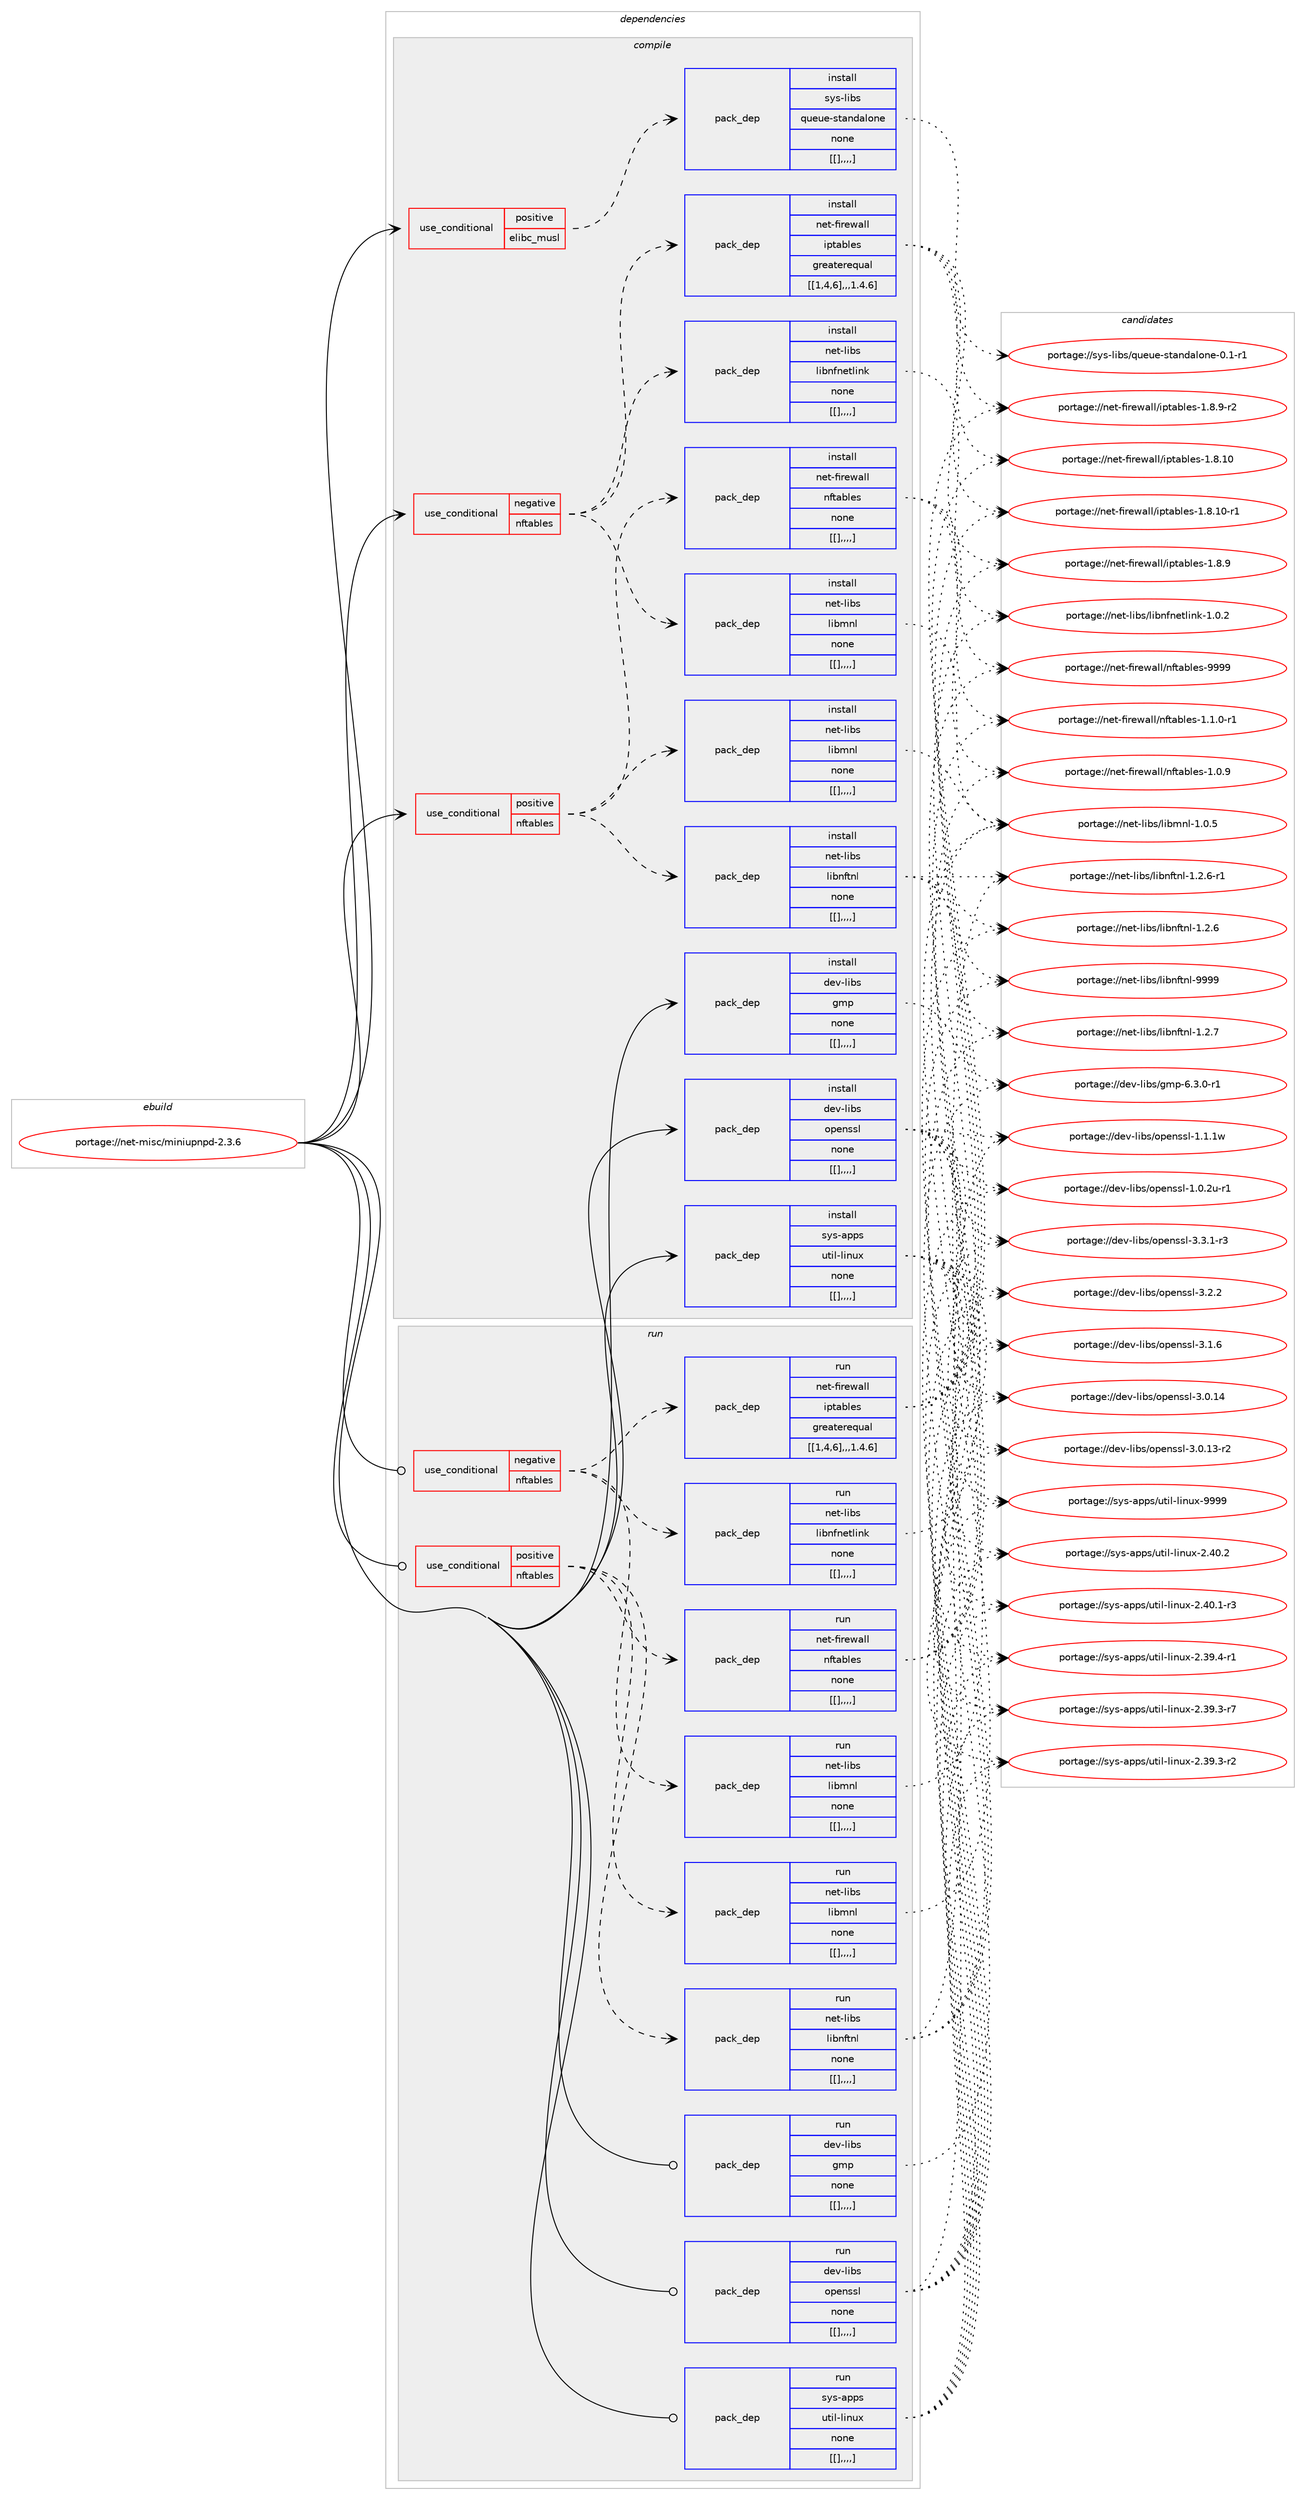 digraph prolog {

# *************
# Graph options
# *************

newrank=true;
concentrate=true;
compound=true;
graph [rankdir=LR,fontname=Helvetica,fontsize=10,ranksep=1.5];#, ranksep=2.5, nodesep=0.2];
edge  [arrowhead=vee];
node  [fontname=Helvetica,fontsize=10];

# **********
# The ebuild
# **********

subgraph cluster_leftcol {
color=gray;
label=<<i>ebuild</i>>;
id [label="portage://net-misc/miniupnpd-2.3.6", color=red, width=4, href="../net-misc/miniupnpd-2.3.6.svg"];
}

# ****************
# The dependencies
# ****************

subgraph cluster_midcol {
color=gray;
label=<<i>dependencies</i>>;
subgraph cluster_compile {
fillcolor="#eeeeee";
style=filled;
label=<<i>compile</i>>;
subgraph cond101893 {
dependency388750 [label=<<TABLE BORDER="0" CELLBORDER="1" CELLSPACING="0" CELLPADDING="4"><TR><TD ROWSPAN="3" CELLPADDING="10">use_conditional</TD></TR><TR><TD>negative</TD></TR><TR><TD>nftables</TD></TR></TABLE>>, shape=none, color=red];
subgraph pack284034 {
dependency388751 [label=<<TABLE BORDER="0" CELLBORDER="1" CELLSPACING="0" CELLPADDING="4" WIDTH="220"><TR><TD ROWSPAN="6" CELLPADDING="30">pack_dep</TD></TR><TR><TD WIDTH="110">install</TD></TR><TR><TD>net-firewall</TD></TR><TR><TD>iptables</TD></TR><TR><TD>greaterequal</TD></TR><TR><TD>[[1,4,6],,,1.4.6]</TD></TR></TABLE>>, shape=none, color=blue];
}
dependency388750:e -> dependency388751:w [weight=20,style="dashed",arrowhead="vee"];
subgraph pack284035 {
dependency388752 [label=<<TABLE BORDER="0" CELLBORDER="1" CELLSPACING="0" CELLPADDING="4" WIDTH="220"><TR><TD ROWSPAN="6" CELLPADDING="30">pack_dep</TD></TR><TR><TD WIDTH="110">install</TD></TR><TR><TD>net-libs</TD></TR><TR><TD>libnfnetlink</TD></TR><TR><TD>none</TD></TR><TR><TD>[[],,,,]</TD></TR></TABLE>>, shape=none, color=blue];
}
dependency388750:e -> dependency388752:w [weight=20,style="dashed",arrowhead="vee"];
subgraph pack284036 {
dependency388753 [label=<<TABLE BORDER="0" CELLBORDER="1" CELLSPACING="0" CELLPADDING="4" WIDTH="220"><TR><TD ROWSPAN="6" CELLPADDING="30">pack_dep</TD></TR><TR><TD WIDTH="110">install</TD></TR><TR><TD>net-libs</TD></TR><TR><TD>libmnl</TD></TR><TR><TD>none</TD></TR><TR><TD>[[],,,,]</TD></TR></TABLE>>, shape=none, color=blue];
}
dependency388750:e -> dependency388753:w [weight=20,style="dashed",arrowhead="vee"];
}
id:e -> dependency388750:w [weight=20,style="solid",arrowhead="vee"];
subgraph cond101894 {
dependency388754 [label=<<TABLE BORDER="0" CELLBORDER="1" CELLSPACING="0" CELLPADDING="4"><TR><TD ROWSPAN="3" CELLPADDING="10">use_conditional</TD></TR><TR><TD>positive</TD></TR><TR><TD>elibc_musl</TD></TR></TABLE>>, shape=none, color=red];
subgraph pack284037 {
dependency388755 [label=<<TABLE BORDER="0" CELLBORDER="1" CELLSPACING="0" CELLPADDING="4" WIDTH="220"><TR><TD ROWSPAN="6" CELLPADDING="30">pack_dep</TD></TR><TR><TD WIDTH="110">install</TD></TR><TR><TD>sys-libs</TD></TR><TR><TD>queue-standalone</TD></TR><TR><TD>none</TD></TR><TR><TD>[[],,,,]</TD></TR></TABLE>>, shape=none, color=blue];
}
dependency388754:e -> dependency388755:w [weight=20,style="dashed",arrowhead="vee"];
}
id:e -> dependency388754:w [weight=20,style="solid",arrowhead="vee"];
subgraph cond101895 {
dependency388756 [label=<<TABLE BORDER="0" CELLBORDER="1" CELLSPACING="0" CELLPADDING="4"><TR><TD ROWSPAN="3" CELLPADDING="10">use_conditional</TD></TR><TR><TD>positive</TD></TR><TR><TD>nftables</TD></TR></TABLE>>, shape=none, color=red];
subgraph pack284038 {
dependency388757 [label=<<TABLE BORDER="0" CELLBORDER="1" CELLSPACING="0" CELLPADDING="4" WIDTH="220"><TR><TD ROWSPAN="6" CELLPADDING="30">pack_dep</TD></TR><TR><TD WIDTH="110">install</TD></TR><TR><TD>net-firewall</TD></TR><TR><TD>nftables</TD></TR><TR><TD>none</TD></TR><TR><TD>[[],,,,]</TD></TR></TABLE>>, shape=none, color=blue];
}
dependency388756:e -> dependency388757:w [weight=20,style="dashed",arrowhead="vee"];
subgraph pack284039 {
dependency388758 [label=<<TABLE BORDER="0" CELLBORDER="1" CELLSPACING="0" CELLPADDING="4" WIDTH="220"><TR><TD ROWSPAN="6" CELLPADDING="30">pack_dep</TD></TR><TR><TD WIDTH="110">install</TD></TR><TR><TD>net-libs</TD></TR><TR><TD>libnftnl</TD></TR><TR><TD>none</TD></TR><TR><TD>[[],,,,]</TD></TR></TABLE>>, shape=none, color=blue];
}
dependency388756:e -> dependency388758:w [weight=20,style="dashed",arrowhead="vee"];
subgraph pack284040 {
dependency388759 [label=<<TABLE BORDER="0" CELLBORDER="1" CELLSPACING="0" CELLPADDING="4" WIDTH="220"><TR><TD ROWSPAN="6" CELLPADDING="30">pack_dep</TD></TR><TR><TD WIDTH="110">install</TD></TR><TR><TD>net-libs</TD></TR><TR><TD>libmnl</TD></TR><TR><TD>none</TD></TR><TR><TD>[[],,,,]</TD></TR></TABLE>>, shape=none, color=blue];
}
dependency388756:e -> dependency388759:w [weight=20,style="dashed",arrowhead="vee"];
}
id:e -> dependency388756:w [weight=20,style="solid",arrowhead="vee"];
subgraph pack284041 {
dependency388760 [label=<<TABLE BORDER="0" CELLBORDER="1" CELLSPACING="0" CELLPADDING="4" WIDTH="220"><TR><TD ROWSPAN="6" CELLPADDING="30">pack_dep</TD></TR><TR><TD WIDTH="110">install</TD></TR><TR><TD>dev-libs</TD></TR><TR><TD>gmp</TD></TR><TR><TD>none</TD></TR><TR><TD>[[],,,,]</TD></TR></TABLE>>, shape=none, color=blue];
}
id:e -> dependency388760:w [weight=20,style="solid",arrowhead="vee"];
subgraph pack284042 {
dependency388761 [label=<<TABLE BORDER="0" CELLBORDER="1" CELLSPACING="0" CELLPADDING="4" WIDTH="220"><TR><TD ROWSPAN="6" CELLPADDING="30">pack_dep</TD></TR><TR><TD WIDTH="110">install</TD></TR><TR><TD>dev-libs</TD></TR><TR><TD>openssl</TD></TR><TR><TD>none</TD></TR><TR><TD>[[],,,,]</TD></TR></TABLE>>, shape=none, color=blue];
}
id:e -> dependency388761:w [weight=20,style="solid",arrowhead="vee"];
subgraph pack284043 {
dependency388762 [label=<<TABLE BORDER="0" CELLBORDER="1" CELLSPACING="0" CELLPADDING="4" WIDTH="220"><TR><TD ROWSPAN="6" CELLPADDING="30">pack_dep</TD></TR><TR><TD WIDTH="110">install</TD></TR><TR><TD>sys-apps</TD></TR><TR><TD>util-linux</TD></TR><TR><TD>none</TD></TR><TR><TD>[[],,,,]</TD></TR></TABLE>>, shape=none, color=blue];
}
id:e -> dependency388762:w [weight=20,style="solid",arrowhead="vee"];
}
subgraph cluster_compileandrun {
fillcolor="#eeeeee";
style=filled;
label=<<i>compile and run</i>>;
}
subgraph cluster_run {
fillcolor="#eeeeee";
style=filled;
label=<<i>run</i>>;
subgraph cond101896 {
dependency388763 [label=<<TABLE BORDER="0" CELLBORDER="1" CELLSPACING="0" CELLPADDING="4"><TR><TD ROWSPAN="3" CELLPADDING="10">use_conditional</TD></TR><TR><TD>negative</TD></TR><TR><TD>nftables</TD></TR></TABLE>>, shape=none, color=red];
subgraph pack284044 {
dependency388764 [label=<<TABLE BORDER="0" CELLBORDER="1" CELLSPACING="0" CELLPADDING="4" WIDTH="220"><TR><TD ROWSPAN="6" CELLPADDING="30">pack_dep</TD></TR><TR><TD WIDTH="110">run</TD></TR><TR><TD>net-firewall</TD></TR><TR><TD>iptables</TD></TR><TR><TD>greaterequal</TD></TR><TR><TD>[[1,4,6],,,1.4.6]</TD></TR></TABLE>>, shape=none, color=blue];
}
dependency388763:e -> dependency388764:w [weight=20,style="dashed",arrowhead="vee"];
subgraph pack284045 {
dependency388765 [label=<<TABLE BORDER="0" CELLBORDER="1" CELLSPACING="0" CELLPADDING="4" WIDTH="220"><TR><TD ROWSPAN="6" CELLPADDING="30">pack_dep</TD></TR><TR><TD WIDTH="110">run</TD></TR><TR><TD>net-libs</TD></TR><TR><TD>libnfnetlink</TD></TR><TR><TD>none</TD></TR><TR><TD>[[],,,,]</TD></TR></TABLE>>, shape=none, color=blue];
}
dependency388763:e -> dependency388765:w [weight=20,style="dashed",arrowhead="vee"];
subgraph pack284046 {
dependency388766 [label=<<TABLE BORDER="0" CELLBORDER="1" CELLSPACING="0" CELLPADDING="4" WIDTH="220"><TR><TD ROWSPAN="6" CELLPADDING="30">pack_dep</TD></TR><TR><TD WIDTH="110">run</TD></TR><TR><TD>net-libs</TD></TR><TR><TD>libmnl</TD></TR><TR><TD>none</TD></TR><TR><TD>[[],,,,]</TD></TR></TABLE>>, shape=none, color=blue];
}
dependency388763:e -> dependency388766:w [weight=20,style="dashed",arrowhead="vee"];
}
id:e -> dependency388763:w [weight=20,style="solid",arrowhead="odot"];
subgraph cond101897 {
dependency388767 [label=<<TABLE BORDER="0" CELLBORDER="1" CELLSPACING="0" CELLPADDING="4"><TR><TD ROWSPAN="3" CELLPADDING="10">use_conditional</TD></TR><TR><TD>positive</TD></TR><TR><TD>nftables</TD></TR></TABLE>>, shape=none, color=red];
subgraph pack284047 {
dependency388768 [label=<<TABLE BORDER="0" CELLBORDER="1" CELLSPACING="0" CELLPADDING="4" WIDTH="220"><TR><TD ROWSPAN="6" CELLPADDING="30">pack_dep</TD></TR><TR><TD WIDTH="110">run</TD></TR><TR><TD>net-firewall</TD></TR><TR><TD>nftables</TD></TR><TR><TD>none</TD></TR><TR><TD>[[],,,,]</TD></TR></TABLE>>, shape=none, color=blue];
}
dependency388767:e -> dependency388768:w [weight=20,style="dashed",arrowhead="vee"];
subgraph pack284048 {
dependency388769 [label=<<TABLE BORDER="0" CELLBORDER="1" CELLSPACING="0" CELLPADDING="4" WIDTH="220"><TR><TD ROWSPAN="6" CELLPADDING="30">pack_dep</TD></TR><TR><TD WIDTH="110">run</TD></TR><TR><TD>net-libs</TD></TR><TR><TD>libnftnl</TD></TR><TR><TD>none</TD></TR><TR><TD>[[],,,,]</TD></TR></TABLE>>, shape=none, color=blue];
}
dependency388767:e -> dependency388769:w [weight=20,style="dashed",arrowhead="vee"];
subgraph pack284049 {
dependency388770 [label=<<TABLE BORDER="0" CELLBORDER="1" CELLSPACING="0" CELLPADDING="4" WIDTH="220"><TR><TD ROWSPAN="6" CELLPADDING="30">pack_dep</TD></TR><TR><TD WIDTH="110">run</TD></TR><TR><TD>net-libs</TD></TR><TR><TD>libmnl</TD></TR><TR><TD>none</TD></TR><TR><TD>[[],,,,]</TD></TR></TABLE>>, shape=none, color=blue];
}
dependency388767:e -> dependency388770:w [weight=20,style="dashed",arrowhead="vee"];
}
id:e -> dependency388767:w [weight=20,style="solid",arrowhead="odot"];
subgraph pack284050 {
dependency388771 [label=<<TABLE BORDER="0" CELLBORDER="1" CELLSPACING="0" CELLPADDING="4" WIDTH="220"><TR><TD ROWSPAN="6" CELLPADDING="30">pack_dep</TD></TR><TR><TD WIDTH="110">run</TD></TR><TR><TD>dev-libs</TD></TR><TR><TD>gmp</TD></TR><TR><TD>none</TD></TR><TR><TD>[[],,,,]</TD></TR></TABLE>>, shape=none, color=blue];
}
id:e -> dependency388771:w [weight=20,style="solid",arrowhead="odot"];
subgraph pack284051 {
dependency388772 [label=<<TABLE BORDER="0" CELLBORDER="1" CELLSPACING="0" CELLPADDING="4" WIDTH="220"><TR><TD ROWSPAN="6" CELLPADDING="30">pack_dep</TD></TR><TR><TD WIDTH="110">run</TD></TR><TR><TD>dev-libs</TD></TR><TR><TD>openssl</TD></TR><TR><TD>none</TD></TR><TR><TD>[[],,,,]</TD></TR></TABLE>>, shape=none, color=blue];
}
id:e -> dependency388772:w [weight=20,style="solid",arrowhead="odot"];
subgraph pack284052 {
dependency388773 [label=<<TABLE BORDER="0" CELLBORDER="1" CELLSPACING="0" CELLPADDING="4" WIDTH="220"><TR><TD ROWSPAN="6" CELLPADDING="30">pack_dep</TD></TR><TR><TD WIDTH="110">run</TD></TR><TR><TD>sys-apps</TD></TR><TR><TD>util-linux</TD></TR><TR><TD>none</TD></TR><TR><TD>[[],,,,]</TD></TR></TABLE>>, shape=none, color=blue];
}
id:e -> dependency388773:w [weight=20,style="solid",arrowhead="odot"];
}
}

# **************
# The candidates
# **************

subgraph cluster_choices {
rank=same;
color=gray;
label=<<i>candidates</i>>;

subgraph choice284034 {
color=black;
nodesep=1;
choice1101011164510210511410111997108108471051121169798108101115454946564649484511449 [label="portage://net-firewall/iptables-1.8.10-r1", color=red, width=4,href="../net-firewall/iptables-1.8.10-r1.svg"];
choice110101116451021051141011199710810847105112116979810810111545494656464948 [label="portage://net-firewall/iptables-1.8.10", color=red, width=4,href="../net-firewall/iptables-1.8.10.svg"];
choice11010111645102105114101119971081084710511211697981081011154549465646574511450 [label="portage://net-firewall/iptables-1.8.9-r2", color=red, width=4,href="../net-firewall/iptables-1.8.9-r2.svg"];
choice1101011164510210511410111997108108471051121169798108101115454946564657 [label="portage://net-firewall/iptables-1.8.9", color=red, width=4,href="../net-firewall/iptables-1.8.9.svg"];
dependency388751:e -> choice1101011164510210511410111997108108471051121169798108101115454946564649484511449:w [style=dotted,weight="100"];
dependency388751:e -> choice110101116451021051141011199710810847105112116979810810111545494656464948:w [style=dotted,weight="100"];
dependency388751:e -> choice11010111645102105114101119971081084710511211697981081011154549465646574511450:w [style=dotted,weight="100"];
dependency388751:e -> choice1101011164510210511410111997108108471051121169798108101115454946564657:w [style=dotted,weight="100"];
}
subgraph choice284035 {
color=black;
nodesep=1;
choice11010111645108105981154710810598110102110101116108105110107454946484650 [label="portage://net-libs/libnfnetlink-1.0.2", color=red, width=4,href="../net-libs/libnfnetlink-1.0.2.svg"];
dependency388752:e -> choice11010111645108105981154710810598110102110101116108105110107454946484650:w [style=dotted,weight="100"];
}
subgraph choice284036 {
color=black;
nodesep=1;
choice11010111645108105981154710810598109110108454946484653 [label="portage://net-libs/libmnl-1.0.5", color=red, width=4,href="../net-libs/libmnl-1.0.5.svg"];
dependency388753:e -> choice11010111645108105981154710810598109110108454946484653:w [style=dotted,weight="100"];
}
subgraph choice284037 {
color=black;
nodesep=1;
choice115121115451081059811547113117101117101451151169711010097108111110101454846494511449 [label="portage://sys-libs/queue-standalone-0.1-r1", color=red, width=4,href="../sys-libs/queue-standalone-0.1-r1.svg"];
dependency388755:e -> choice115121115451081059811547113117101117101451151169711010097108111110101454846494511449:w [style=dotted,weight="100"];
}
subgraph choice284038 {
color=black;
nodesep=1;
choice11010111645102105114101119971081084711010211697981081011154557575757 [label="portage://net-firewall/nftables-9999", color=red, width=4,href="../net-firewall/nftables-9999.svg"];
choice11010111645102105114101119971081084711010211697981081011154549464946484511449 [label="portage://net-firewall/nftables-1.1.0-r1", color=red, width=4,href="../net-firewall/nftables-1.1.0-r1.svg"];
choice1101011164510210511410111997108108471101021169798108101115454946484657 [label="portage://net-firewall/nftables-1.0.9", color=red, width=4,href="../net-firewall/nftables-1.0.9.svg"];
dependency388757:e -> choice11010111645102105114101119971081084711010211697981081011154557575757:w [style=dotted,weight="100"];
dependency388757:e -> choice11010111645102105114101119971081084711010211697981081011154549464946484511449:w [style=dotted,weight="100"];
dependency388757:e -> choice1101011164510210511410111997108108471101021169798108101115454946484657:w [style=dotted,weight="100"];
}
subgraph choice284039 {
color=black;
nodesep=1;
choice110101116451081059811547108105981101021161101084557575757 [label="portage://net-libs/libnftnl-9999", color=red, width=4,href="../net-libs/libnftnl-9999.svg"];
choice11010111645108105981154710810598110102116110108454946504655 [label="portage://net-libs/libnftnl-1.2.7", color=red, width=4,href="../net-libs/libnftnl-1.2.7.svg"];
choice110101116451081059811547108105981101021161101084549465046544511449 [label="portage://net-libs/libnftnl-1.2.6-r1", color=red, width=4,href="../net-libs/libnftnl-1.2.6-r1.svg"];
choice11010111645108105981154710810598110102116110108454946504654 [label="portage://net-libs/libnftnl-1.2.6", color=red, width=4,href="../net-libs/libnftnl-1.2.6.svg"];
dependency388758:e -> choice110101116451081059811547108105981101021161101084557575757:w [style=dotted,weight="100"];
dependency388758:e -> choice11010111645108105981154710810598110102116110108454946504655:w [style=dotted,weight="100"];
dependency388758:e -> choice110101116451081059811547108105981101021161101084549465046544511449:w [style=dotted,weight="100"];
dependency388758:e -> choice11010111645108105981154710810598110102116110108454946504654:w [style=dotted,weight="100"];
}
subgraph choice284040 {
color=black;
nodesep=1;
choice11010111645108105981154710810598109110108454946484653 [label="portage://net-libs/libmnl-1.0.5", color=red, width=4,href="../net-libs/libmnl-1.0.5.svg"];
dependency388759:e -> choice11010111645108105981154710810598109110108454946484653:w [style=dotted,weight="100"];
}
subgraph choice284041 {
color=black;
nodesep=1;
choice1001011184510810598115471031091124554465146484511449 [label="portage://dev-libs/gmp-6.3.0-r1", color=red, width=4,href="../dev-libs/gmp-6.3.0-r1.svg"];
dependency388760:e -> choice1001011184510810598115471031091124554465146484511449:w [style=dotted,weight="100"];
}
subgraph choice284042 {
color=black;
nodesep=1;
choice1001011184510810598115471111121011101151151084551465146494511451 [label="portage://dev-libs/openssl-3.3.1-r3", color=red, width=4,href="../dev-libs/openssl-3.3.1-r3.svg"];
choice100101118451081059811547111112101110115115108455146504650 [label="portage://dev-libs/openssl-3.2.2", color=red, width=4,href="../dev-libs/openssl-3.2.2.svg"];
choice100101118451081059811547111112101110115115108455146494654 [label="portage://dev-libs/openssl-3.1.6", color=red, width=4,href="../dev-libs/openssl-3.1.6.svg"];
choice10010111845108105981154711111210111011511510845514648464952 [label="portage://dev-libs/openssl-3.0.14", color=red, width=4,href="../dev-libs/openssl-3.0.14.svg"];
choice100101118451081059811547111112101110115115108455146484649514511450 [label="portage://dev-libs/openssl-3.0.13-r2", color=red, width=4,href="../dev-libs/openssl-3.0.13-r2.svg"];
choice100101118451081059811547111112101110115115108454946494649119 [label="portage://dev-libs/openssl-1.1.1w", color=red, width=4,href="../dev-libs/openssl-1.1.1w.svg"];
choice1001011184510810598115471111121011101151151084549464846501174511449 [label="portage://dev-libs/openssl-1.0.2u-r1", color=red, width=4,href="../dev-libs/openssl-1.0.2u-r1.svg"];
dependency388761:e -> choice1001011184510810598115471111121011101151151084551465146494511451:w [style=dotted,weight="100"];
dependency388761:e -> choice100101118451081059811547111112101110115115108455146504650:w [style=dotted,weight="100"];
dependency388761:e -> choice100101118451081059811547111112101110115115108455146494654:w [style=dotted,weight="100"];
dependency388761:e -> choice10010111845108105981154711111210111011511510845514648464952:w [style=dotted,weight="100"];
dependency388761:e -> choice100101118451081059811547111112101110115115108455146484649514511450:w [style=dotted,weight="100"];
dependency388761:e -> choice100101118451081059811547111112101110115115108454946494649119:w [style=dotted,weight="100"];
dependency388761:e -> choice1001011184510810598115471111121011101151151084549464846501174511449:w [style=dotted,weight="100"];
}
subgraph choice284043 {
color=black;
nodesep=1;
choice115121115459711211211547117116105108451081051101171204557575757 [label="portage://sys-apps/util-linux-9999", color=red, width=4,href="../sys-apps/util-linux-9999.svg"];
choice1151211154597112112115471171161051084510810511011712045504652484650 [label="portage://sys-apps/util-linux-2.40.2", color=red, width=4,href="../sys-apps/util-linux-2.40.2.svg"];
choice11512111545971121121154711711610510845108105110117120455046524846494511451 [label="portage://sys-apps/util-linux-2.40.1-r3", color=red, width=4,href="../sys-apps/util-linux-2.40.1-r3.svg"];
choice11512111545971121121154711711610510845108105110117120455046515746524511449 [label="portage://sys-apps/util-linux-2.39.4-r1", color=red, width=4,href="../sys-apps/util-linux-2.39.4-r1.svg"];
choice11512111545971121121154711711610510845108105110117120455046515746514511455 [label="portage://sys-apps/util-linux-2.39.3-r7", color=red, width=4,href="../sys-apps/util-linux-2.39.3-r7.svg"];
choice11512111545971121121154711711610510845108105110117120455046515746514511450 [label="portage://sys-apps/util-linux-2.39.3-r2", color=red, width=4,href="../sys-apps/util-linux-2.39.3-r2.svg"];
dependency388762:e -> choice115121115459711211211547117116105108451081051101171204557575757:w [style=dotted,weight="100"];
dependency388762:e -> choice1151211154597112112115471171161051084510810511011712045504652484650:w [style=dotted,weight="100"];
dependency388762:e -> choice11512111545971121121154711711610510845108105110117120455046524846494511451:w [style=dotted,weight="100"];
dependency388762:e -> choice11512111545971121121154711711610510845108105110117120455046515746524511449:w [style=dotted,weight="100"];
dependency388762:e -> choice11512111545971121121154711711610510845108105110117120455046515746514511455:w [style=dotted,weight="100"];
dependency388762:e -> choice11512111545971121121154711711610510845108105110117120455046515746514511450:w [style=dotted,weight="100"];
}
subgraph choice284044 {
color=black;
nodesep=1;
choice1101011164510210511410111997108108471051121169798108101115454946564649484511449 [label="portage://net-firewall/iptables-1.8.10-r1", color=red, width=4,href="../net-firewall/iptables-1.8.10-r1.svg"];
choice110101116451021051141011199710810847105112116979810810111545494656464948 [label="portage://net-firewall/iptables-1.8.10", color=red, width=4,href="../net-firewall/iptables-1.8.10.svg"];
choice11010111645102105114101119971081084710511211697981081011154549465646574511450 [label="portage://net-firewall/iptables-1.8.9-r2", color=red, width=4,href="../net-firewall/iptables-1.8.9-r2.svg"];
choice1101011164510210511410111997108108471051121169798108101115454946564657 [label="portage://net-firewall/iptables-1.8.9", color=red, width=4,href="../net-firewall/iptables-1.8.9.svg"];
dependency388764:e -> choice1101011164510210511410111997108108471051121169798108101115454946564649484511449:w [style=dotted,weight="100"];
dependency388764:e -> choice110101116451021051141011199710810847105112116979810810111545494656464948:w [style=dotted,weight="100"];
dependency388764:e -> choice11010111645102105114101119971081084710511211697981081011154549465646574511450:w [style=dotted,weight="100"];
dependency388764:e -> choice1101011164510210511410111997108108471051121169798108101115454946564657:w [style=dotted,weight="100"];
}
subgraph choice284045 {
color=black;
nodesep=1;
choice11010111645108105981154710810598110102110101116108105110107454946484650 [label="portage://net-libs/libnfnetlink-1.0.2", color=red, width=4,href="../net-libs/libnfnetlink-1.0.2.svg"];
dependency388765:e -> choice11010111645108105981154710810598110102110101116108105110107454946484650:w [style=dotted,weight="100"];
}
subgraph choice284046 {
color=black;
nodesep=1;
choice11010111645108105981154710810598109110108454946484653 [label="portage://net-libs/libmnl-1.0.5", color=red, width=4,href="../net-libs/libmnl-1.0.5.svg"];
dependency388766:e -> choice11010111645108105981154710810598109110108454946484653:w [style=dotted,weight="100"];
}
subgraph choice284047 {
color=black;
nodesep=1;
choice11010111645102105114101119971081084711010211697981081011154557575757 [label="portage://net-firewall/nftables-9999", color=red, width=4,href="../net-firewall/nftables-9999.svg"];
choice11010111645102105114101119971081084711010211697981081011154549464946484511449 [label="portage://net-firewall/nftables-1.1.0-r1", color=red, width=4,href="../net-firewall/nftables-1.1.0-r1.svg"];
choice1101011164510210511410111997108108471101021169798108101115454946484657 [label="portage://net-firewall/nftables-1.0.9", color=red, width=4,href="../net-firewall/nftables-1.0.9.svg"];
dependency388768:e -> choice11010111645102105114101119971081084711010211697981081011154557575757:w [style=dotted,weight="100"];
dependency388768:e -> choice11010111645102105114101119971081084711010211697981081011154549464946484511449:w [style=dotted,weight="100"];
dependency388768:e -> choice1101011164510210511410111997108108471101021169798108101115454946484657:w [style=dotted,weight="100"];
}
subgraph choice284048 {
color=black;
nodesep=1;
choice110101116451081059811547108105981101021161101084557575757 [label="portage://net-libs/libnftnl-9999", color=red, width=4,href="../net-libs/libnftnl-9999.svg"];
choice11010111645108105981154710810598110102116110108454946504655 [label="portage://net-libs/libnftnl-1.2.7", color=red, width=4,href="../net-libs/libnftnl-1.2.7.svg"];
choice110101116451081059811547108105981101021161101084549465046544511449 [label="portage://net-libs/libnftnl-1.2.6-r1", color=red, width=4,href="../net-libs/libnftnl-1.2.6-r1.svg"];
choice11010111645108105981154710810598110102116110108454946504654 [label="portage://net-libs/libnftnl-1.2.6", color=red, width=4,href="../net-libs/libnftnl-1.2.6.svg"];
dependency388769:e -> choice110101116451081059811547108105981101021161101084557575757:w [style=dotted,weight="100"];
dependency388769:e -> choice11010111645108105981154710810598110102116110108454946504655:w [style=dotted,weight="100"];
dependency388769:e -> choice110101116451081059811547108105981101021161101084549465046544511449:w [style=dotted,weight="100"];
dependency388769:e -> choice11010111645108105981154710810598110102116110108454946504654:w [style=dotted,weight="100"];
}
subgraph choice284049 {
color=black;
nodesep=1;
choice11010111645108105981154710810598109110108454946484653 [label="portage://net-libs/libmnl-1.0.5", color=red, width=4,href="../net-libs/libmnl-1.0.5.svg"];
dependency388770:e -> choice11010111645108105981154710810598109110108454946484653:w [style=dotted,weight="100"];
}
subgraph choice284050 {
color=black;
nodesep=1;
choice1001011184510810598115471031091124554465146484511449 [label="portage://dev-libs/gmp-6.3.0-r1", color=red, width=4,href="../dev-libs/gmp-6.3.0-r1.svg"];
dependency388771:e -> choice1001011184510810598115471031091124554465146484511449:w [style=dotted,weight="100"];
}
subgraph choice284051 {
color=black;
nodesep=1;
choice1001011184510810598115471111121011101151151084551465146494511451 [label="portage://dev-libs/openssl-3.3.1-r3", color=red, width=4,href="../dev-libs/openssl-3.3.1-r3.svg"];
choice100101118451081059811547111112101110115115108455146504650 [label="portage://dev-libs/openssl-3.2.2", color=red, width=4,href="../dev-libs/openssl-3.2.2.svg"];
choice100101118451081059811547111112101110115115108455146494654 [label="portage://dev-libs/openssl-3.1.6", color=red, width=4,href="../dev-libs/openssl-3.1.6.svg"];
choice10010111845108105981154711111210111011511510845514648464952 [label="portage://dev-libs/openssl-3.0.14", color=red, width=4,href="../dev-libs/openssl-3.0.14.svg"];
choice100101118451081059811547111112101110115115108455146484649514511450 [label="portage://dev-libs/openssl-3.0.13-r2", color=red, width=4,href="../dev-libs/openssl-3.0.13-r2.svg"];
choice100101118451081059811547111112101110115115108454946494649119 [label="portage://dev-libs/openssl-1.1.1w", color=red, width=4,href="../dev-libs/openssl-1.1.1w.svg"];
choice1001011184510810598115471111121011101151151084549464846501174511449 [label="portage://dev-libs/openssl-1.0.2u-r1", color=red, width=4,href="../dev-libs/openssl-1.0.2u-r1.svg"];
dependency388772:e -> choice1001011184510810598115471111121011101151151084551465146494511451:w [style=dotted,weight="100"];
dependency388772:e -> choice100101118451081059811547111112101110115115108455146504650:w [style=dotted,weight="100"];
dependency388772:e -> choice100101118451081059811547111112101110115115108455146494654:w [style=dotted,weight="100"];
dependency388772:e -> choice10010111845108105981154711111210111011511510845514648464952:w [style=dotted,weight="100"];
dependency388772:e -> choice100101118451081059811547111112101110115115108455146484649514511450:w [style=dotted,weight="100"];
dependency388772:e -> choice100101118451081059811547111112101110115115108454946494649119:w [style=dotted,weight="100"];
dependency388772:e -> choice1001011184510810598115471111121011101151151084549464846501174511449:w [style=dotted,weight="100"];
}
subgraph choice284052 {
color=black;
nodesep=1;
choice115121115459711211211547117116105108451081051101171204557575757 [label="portage://sys-apps/util-linux-9999", color=red, width=4,href="../sys-apps/util-linux-9999.svg"];
choice1151211154597112112115471171161051084510810511011712045504652484650 [label="portage://sys-apps/util-linux-2.40.2", color=red, width=4,href="../sys-apps/util-linux-2.40.2.svg"];
choice11512111545971121121154711711610510845108105110117120455046524846494511451 [label="portage://sys-apps/util-linux-2.40.1-r3", color=red, width=4,href="../sys-apps/util-linux-2.40.1-r3.svg"];
choice11512111545971121121154711711610510845108105110117120455046515746524511449 [label="portage://sys-apps/util-linux-2.39.4-r1", color=red, width=4,href="../sys-apps/util-linux-2.39.4-r1.svg"];
choice11512111545971121121154711711610510845108105110117120455046515746514511455 [label="portage://sys-apps/util-linux-2.39.3-r7", color=red, width=4,href="../sys-apps/util-linux-2.39.3-r7.svg"];
choice11512111545971121121154711711610510845108105110117120455046515746514511450 [label="portage://sys-apps/util-linux-2.39.3-r2", color=red, width=4,href="../sys-apps/util-linux-2.39.3-r2.svg"];
dependency388773:e -> choice115121115459711211211547117116105108451081051101171204557575757:w [style=dotted,weight="100"];
dependency388773:e -> choice1151211154597112112115471171161051084510810511011712045504652484650:w [style=dotted,weight="100"];
dependency388773:e -> choice11512111545971121121154711711610510845108105110117120455046524846494511451:w [style=dotted,weight="100"];
dependency388773:e -> choice11512111545971121121154711711610510845108105110117120455046515746524511449:w [style=dotted,weight="100"];
dependency388773:e -> choice11512111545971121121154711711610510845108105110117120455046515746514511455:w [style=dotted,weight="100"];
dependency388773:e -> choice11512111545971121121154711711610510845108105110117120455046515746514511450:w [style=dotted,weight="100"];
}
}

}
